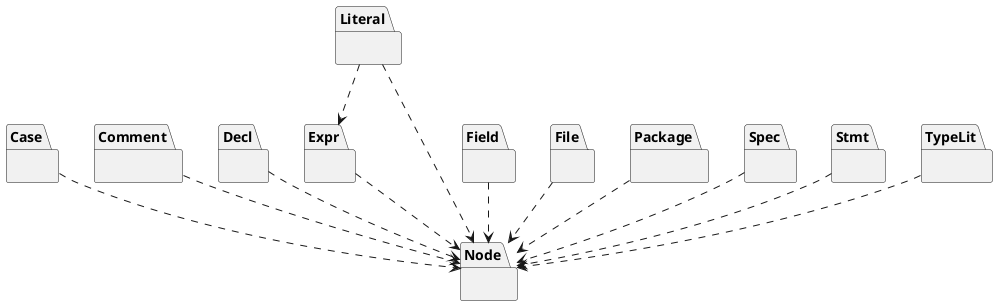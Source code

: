 @startuml
skinparam direction top to bottom

' パッケージの空定義 (ファイル名昇順)
package "Case" as PCase {}
package "Comment" as PComment {}
package "Decl" as DeclPkg {}
package "Expr" as PExpr {}
package "Field" as PField {}
package "File" as PFile {}
package "Literal" as PLiteral {}
package "Node" as NodePkg {}
package "Package" as PPackage {}
package "Spec" as SpecPkg {}
package "Stmt" as StmtPkg {}
package "TypeLit" as PTypeLit {}

' パッケージ間の依存関係 (依存元のアルファベット順)
PCase ..> NodePkg
PComment ..> NodePkg
DeclPkg ..> NodePkg
PExpr ..> NodePkg
PField ..> NodePkg
PFile ..> NodePkg
PLiteral ..> PExpr
PLiteral ..> NodePkg
PPackage ..> NodePkg
SpecPkg ..> NodePkg
StmtPkg ..> NodePkg
PTypeLit ..> NodePkg

@enduml 